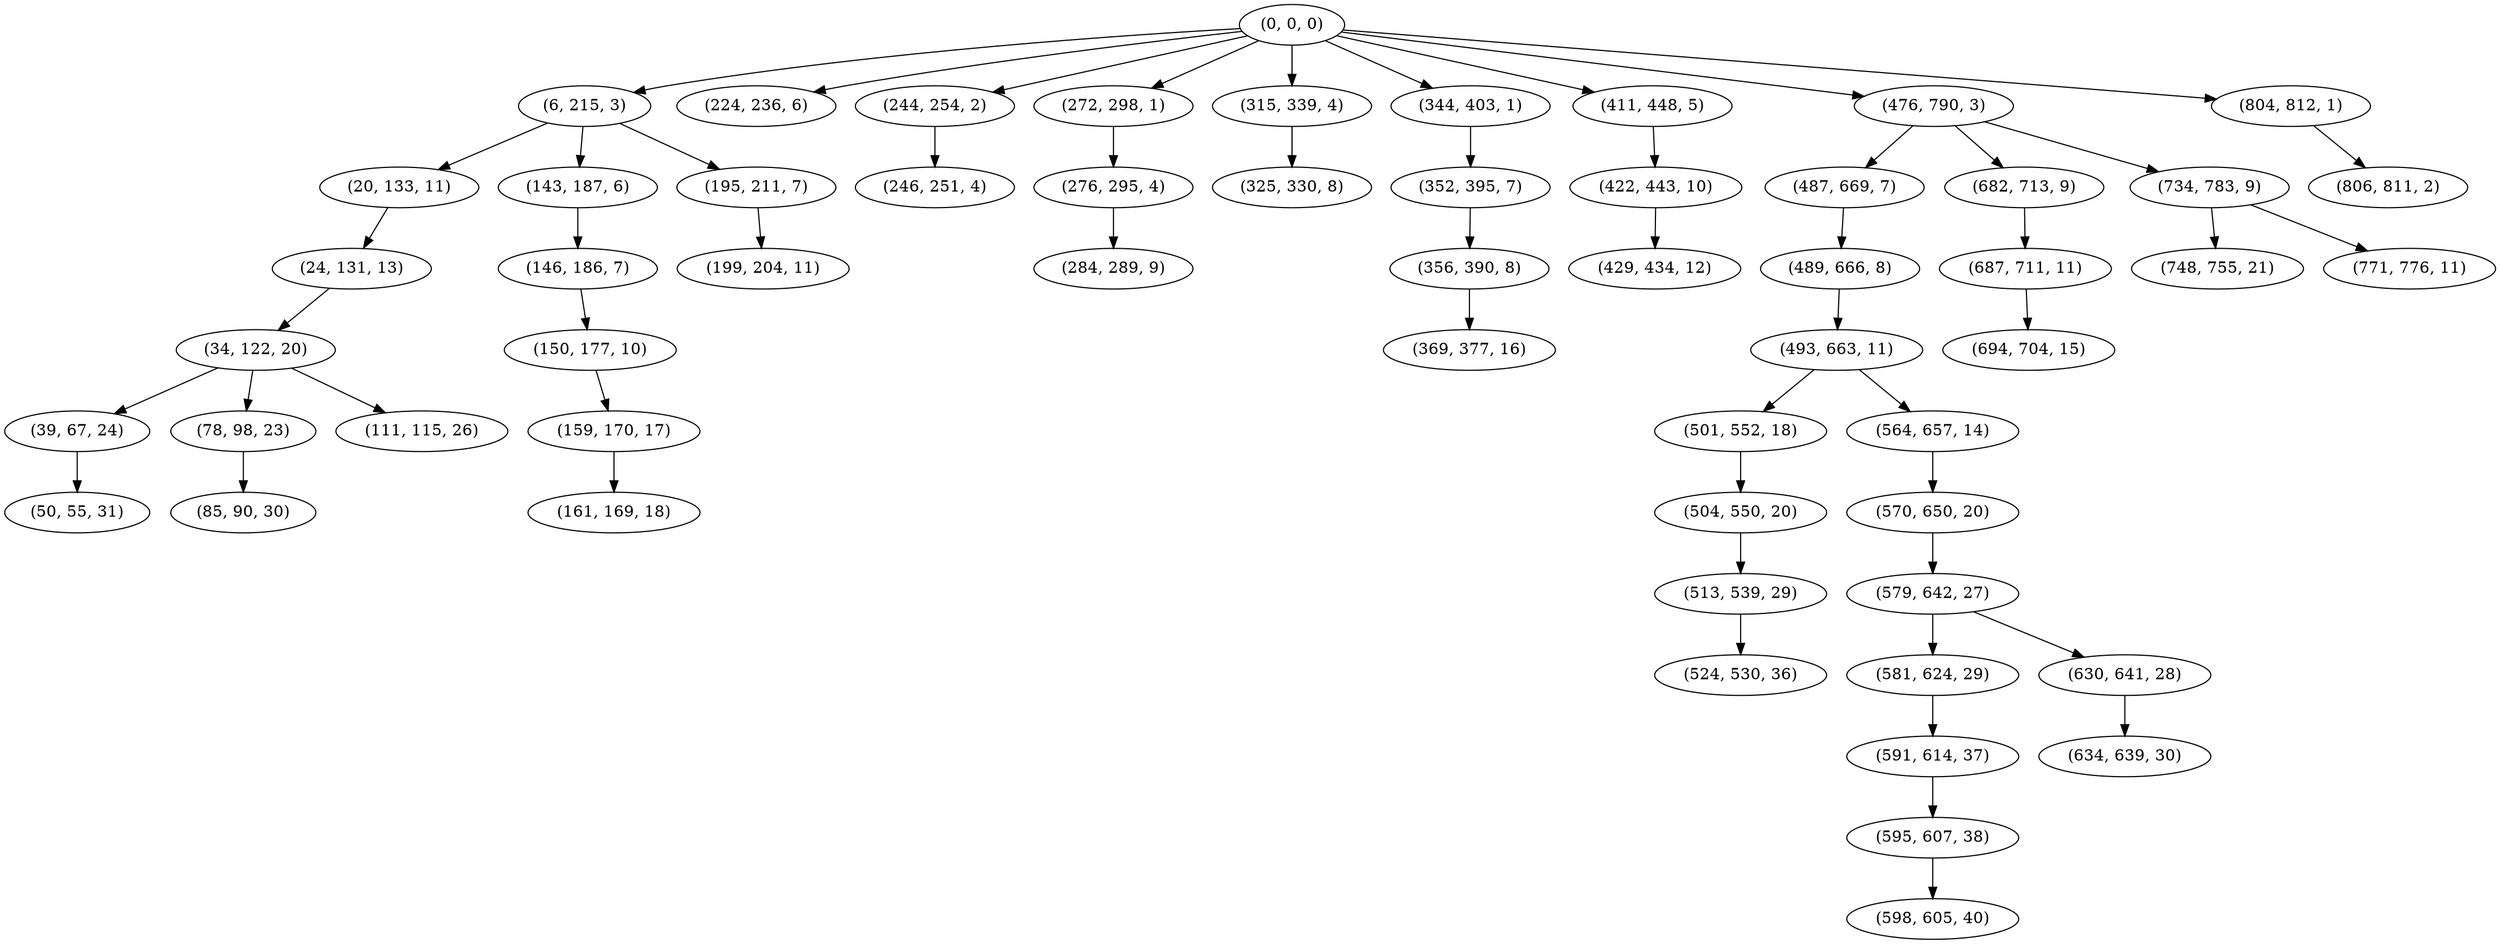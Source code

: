 digraph tree {
    "(0, 0, 0)";
    "(6, 215, 3)";
    "(20, 133, 11)";
    "(24, 131, 13)";
    "(34, 122, 20)";
    "(39, 67, 24)";
    "(50, 55, 31)";
    "(78, 98, 23)";
    "(85, 90, 30)";
    "(111, 115, 26)";
    "(143, 187, 6)";
    "(146, 186, 7)";
    "(150, 177, 10)";
    "(159, 170, 17)";
    "(161, 169, 18)";
    "(195, 211, 7)";
    "(199, 204, 11)";
    "(224, 236, 6)";
    "(244, 254, 2)";
    "(246, 251, 4)";
    "(272, 298, 1)";
    "(276, 295, 4)";
    "(284, 289, 9)";
    "(315, 339, 4)";
    "(325, 330, 8)";
    "(344, 403, 1)";
    "(352, 395, 7)";
    "(356, 390, 8)";
    "(369, 377, 16)";
    "(411, 448, 5)";
    "(422, 443, 10)";
    "(429, 434, 12)";
    "(476, 790, 3)";
    "(487, 669, 7)";
    "(489, 666, 8)";
    "(493, 663, 11)";
    "(501, 552, 18)";
    "(504, 550, 20)";
    "(513, 539, 29)";
    "(524, 530, 36)";
    "(564, 657, 14)";
    "(570, 650, 20)";
    "(579, 642, 27)";
    "(581, 624, 29)";
    "(591, 614, 37)";
    "(595, 607, 38)";
    "(598, 605, 40)";
    "(630, 641, 28)";
    "(634, 639, 30)";
    "(682, 713, 9)";
    "(687, 711, 11)";
    "(694, 704, 15)";
    "(734, 783, 9)";
    "(748, 755, 21)";
    "(771, 776, 11)";
    "(804, 812, 1)";
    "(806, 811, 2)";
    "(0, 0, 0)" -> "(6, 215, 3)";
    "(0, 0, 0)" -> "(224, 236, 6)";
    "(0, 0, 0)" -> "(244, 254, 2)";
    "(0, 0, 0)" -> "(272, 298, 1)";
    "(0, 0, 0)" -> "(315, 339, 4)";
    "(0, 0, 0)" -> "(344, 403, 1)";
    "(0, 0, 0)" -> "(411, 448, 5)";
    "(0, 0, 0)" -> "(476, 790, 3)";
    "(0, 0, 0)" -> "(804, 812, 1)";
    "(6, 215, 3)" -> "(20, 133, 11)";
    "(6, 215, 3)" -> "(143, 187, 6)";
    "(6, 215, 3)" -> "(195, 211, 7)";
    "(20, 133, 11)" -> "(24, 131, 13)";
    "(24, 131, 13)" -> "(34, 122, 20)";
    "(34, 122, 20)" -> "(39, 67, 24)";
    "(34, 122, 20)" -> "(78, 98, 23)";
    "(34, 122, 20)" -> "(111, 115, 26)";
    "(39, 67, 24)" -> "(50, 55, 31)";
    "(78, 98, 23)" -> "(85, 90, 30)";
    "(143, 187, 6)" -> "(146, 186, 7)";
    "(146, 186, 7)" -> "(150, 177, 10)";
    "(150, 177, 10)" -> "(159, 170, 17)";
    "(159, 170, 17)" -> "(161, 169, 18)";
    "(195, 211, 7)" -> "(199, 204, 11)";
    "(244, 254, 2)" -> "(246, 251, 4)";
    "(272, 298, 1)" -> "(276, 295, 4)";
    "(276, 295, 4)" -> "(284, 289, 9)";
    "(315, 339, 4)" -> "(325, 330, 8)";
    "(344, 403, 1)" -> "(352, 395, 7)";
    "(352, 395, 7)" -> "(356, 390, 8)";
    "(356, 390, 8)" -> "(369, 377, 16)";
    "(411, 448, 5)" -> "(422, 443, 10)";
    "(422, 443, 10)" -> "(429, 434, 12)";
    "(476, 790, 3)" -> "(487, 669, 7)";
    "(476, 790, 3)" -> "(682, 713, 9)";
    "(476, 790, 3)" -> "(734, 783, 9)";
    "(487, 669, 7)" -> "(489, 666, 8)";
    "(489, 666, 8)" -> "(493, 663, 11)";
    "(493, 663, 11)" -> "(501, 552, 18)";
    "(493, 663, 11)" -> "(564, 657, 14)";
    "(501, 552, 18)" -> "(504, 550, 20)";
    "(504, 550, 20)" -> "(513, 539, 29)";
    "(513, 539, 29)" -> "(524, 530, 36)";
    "(564, 657, 14)" -> "(570, 650, 20)";
    "(570, 650, 20)" -> "(579, 642, 27)";
    "(579, 642, 27)" -> "(581, 624, 29)";
    "(579, 642, 27)" -> "(630, 641, 28)";
    "(581, 624, 29)" -> "(591, 614, 37)";
    "(591, 614, 37)" -> "(595, 607, 38)";
    "(595, 607, 38)" -> "(598, 605, 40)";
    "(630, 641, 28)" -> "(634, 639, 30)";
    "(682, 713, 9)" -> "(687, 711, 11)";
    "(687, 711, 11)" -> "(694, 704, 15)";
    "(734, 783, 9)" -> "(748, 755, 21)";
    "(734, 783, 9)" -> "(771, 776, 11)";
    "(804, 812, 1)" -> "(806, 811, 2)";
}
